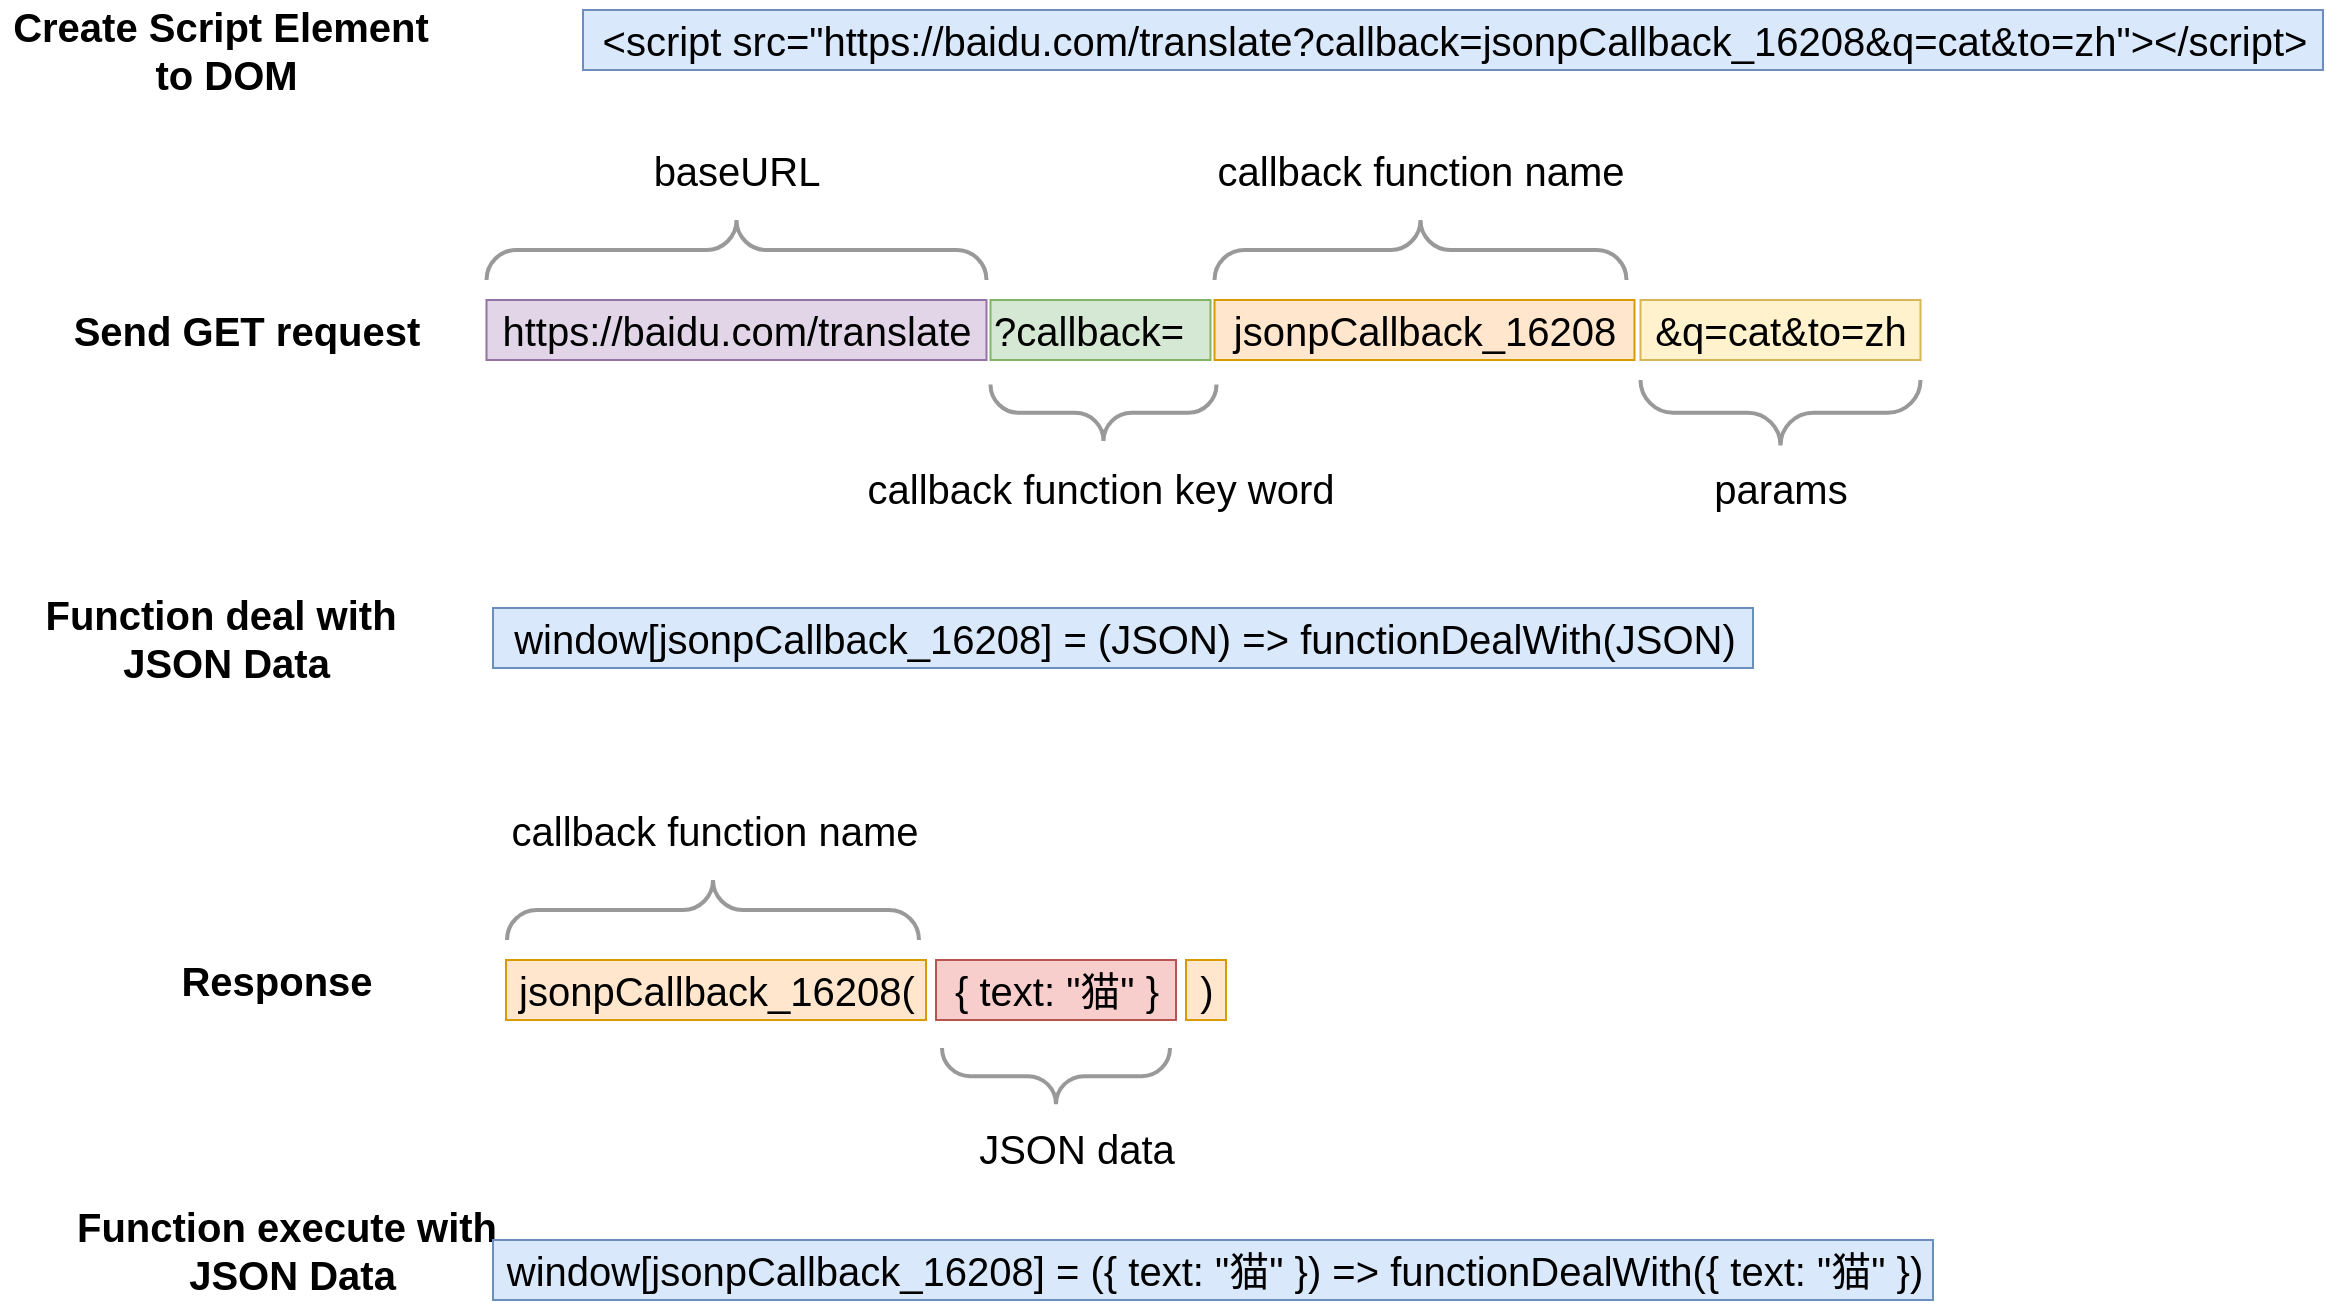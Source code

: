 <mxfile version="14.6.11" type="github">
  <diagram id="ZIaq1ua41LSCKKVV6wSK" name="JSONP">
    <mxGraphModel dx="1653" dy="1090" grid="1" gridSize="10" guides="1" tooltips="1" connect="1" arrows="1" fold="1" page="1" pageScale="1" pageWidth="1169" pageHeight="827" math="0" shadow="0">
      <root>
        <mxCell id="0" />
        <mxCell id="1" parent="0" />
        <mxCell id="hNWiUd4LyEJFCyibCBkk-3" value="https://baidu.com/translate" style="text;html=1;align=center;verticalAlign=middle;resizable=0;points=[];autosize=1;strokeColor=#9673a6;fontSize=20;fillColor=#e1d5e7;" vertex="1" parent="1">
          <mxGeometry x="243.25" y="230" width="250" height="30" as="geometry" />
        </mxCell>
        <mxCell id="hNWiUd4LyEJFCyibCBkk-4" value="?callback=" style="text;html=1;align=left;verticalAlign=middle;resizable=0;points=[];autosize=1;strokeColor=#82b366;fontSize=20;fillColor=#d5e8d4;" vertex="1" parent="1">
          <mxGeometry x="495.25" y="230" width="110" height="30" as="geometry" />
        </mxCell>
        <mxCell id="hNWiUd4LyEJFCyibCBkk-5" value="jsonpCallback_16208" style="text;html=1;align=center;verticalAlign=middle;resizable=0;points=[];autosize=1;strokeColor=#d79b00;fontSize=20;fillColor=#ffe6cc;" vertex="1" parent="1">
          <mxGeometry x="607.25" y="230" width="210" height="30" as="geometry" />
        </mxCell>
        <mxCell id="hNWiUd4LyEJFCyibCBkk-6" value="&amp;amp;q=cat&amp;amp;to=zh" style="text;html=1;align=center;verticalAlign=middle;resizable=0;points=[];autosize=1;strokeColor=#d6b656;fontSize=20;fillColor=#fff2cc;" vertex="1" parent="1">
          <mxGeometry x="820.25" y="230" width="140" height="30" as="geometry" />
        </mxCell>
        <mxCell id="hNWiUd4LyEJFCyibCBkk-7" value="" style="verticalLabelPosition=bottom;shadow=0;dashed=0;align=center;html=1;verticalAlign=top;strokeWidth=2;shape=mxgraph.mockup.markup.curlyBrace;strokeColor=#999999;fontSize=20;" vertex="1" parent="1">
          <mxGeometry x="243.25" y="190" width="250" height="30" as="geometry" />
        </mxCell>
        <mxCell id="hNWiUd4LyEJFCyibCBkk-8" value="baseURL" style="text;html=1;align=center;verticalAlign=middle;resizable=0;points=[];autosize=1;strokeColor=none;fontSize=20;" vertex="1" parent="1">
          <mxGeometry x="318.25" y="150" width="100" height="30" as="geometry" />
        </mxCell>
        <mxCell id="hNWiUd4LyEJFCyibCBkk-9" value="" style="verticalLabelPosition=bottom;shadow=0;dashed=0;align=center;html=1;verticalAlign=top;strokeWidth=2;shape=mxgraph.mockup.markup.curlyBrace;strokeColor=#999999;fontSize=20;rotation=180;" vertex="1" parent="1">
          <mxGeometry x="495.25" y="270" width="113" height="32.8" as="geometry" />
        </mxCell>
        <mxCell id="hNWiUd4LyEJFCyibCBkk-10" value="" style="verticalLabelPosition=bottom;shadow=0;dashed=0;align=center;html=1;verticalAlign=top;strokeWidth=2;shape=mxgraph.mockup.markup.curlyBrace;strokeColor=#999999;fontSize=20;" vertex="1" parent="1">
          <mxGeometry x="607.25" y="190" width="206" height="30" as="geometry" />
        </mxCell>
        <mxCell id="hNWiUd4LyEJFCyibCBkk-11" value="" style="verticalLabelPosition=bottom;shadow=0;dashed=0;align=center;html=1;verticalAlign=top;strokeWidth=2;shape=mxgraph.mockup.markup.curlyBrace;strokeColor=#999999;fontSize=20;rotation=180;" vertex="1" parent="1">
          <mxGeometry x="820.25" y="270" width="140" height="32.8" as="geometry" />
        </mxCell>
        <mxCell id="hNWiUd4LyEJFCyibCBkk-12" value="callback function key word" style="text;html=1;align=center;verticalAlign=middle;resizable=0;points=[];autosize=1;strokeColor=none;fontSize=20;" vertex="1" parent="1">
          <mxGeometry x="425.25" y="309" width="250" height="30" as="geometry" />
        </mxCell>
        <mxCell id="hNWiUd4LyEJFCyibCBkk-13" value="callback function name" style="text;html=1;align=center;verticalAlign=middle;resizable=0;points=[];autosize=1;strokeColor=none;fontSize=20;" vertex="1" parent="1">
          <mxGeometry x="600.25" y="150" width="220" height="30" as="geometry" />
        </mxCell>
        <mxCell id="hNWiUd4LyEJFCyibCBkk-14" value="params" style="text;html=1;align=center;verticalAlign=middle;resizable=0;points=[];autosize=1;strokeColor=none;fontSize=20;" vertex="1" parent="1">
          <mxGeometry x="850.25" y="309" width="80" height="30" as="geometry" />
        </mxCell>
        <mxCell id="hNWiUd4LyEJFCyibCBkk-15" value="Send GET request" style="text;html=1;align=center;verticalAlign=middle;resizable=0;points=[];autosize=1;strokeColor=none;fontSize=20;fontStyle=1;" vertex="1" parent="1">
          <mxGeometry x="28.25" y="230" width="190" height="30" as="geometry" />
        </mxCell>
        <mxCell id="hNWiUd4LyEJFCyibCBkk-16" value="Response" style="text;html=1;align=center;verticalAlign=middle;resizable=0;points=[];autosize=1;strokeColor=none;fontSize=20;fontStyle=1;" vertex="1" parent="1">
          <mxGeometry x="83.25" y="555" width="110" height="30" as="geometry" />
        </mxCell>
        <mxCell id="hNWiUd4LyEJFCyibCBkk-18" value="jsonpCallback_16208(" style="text;html=1;align=center;verticalAlign=middle;resizable=0;points=[];autosize=1;strokeColor=#d79b00;fontSize=20;fillColor=#ffe6cc;" vertex="1" parent="1">
          <mxGeometry x="253" y="560" width="210" height="30" as="geometry" />
        </mxCell>
        <mxCell id="hNWiUd4LyEJFCyibCBkk-19" value=")" style="text;html=1;align=center;verticalAlign=middle;resizable=0;points=[];autosize=1;strokeColor=#d79b00;fontSize=20;fillColor=#ffe6cc;" vertex="1" parent="1">
          <mxGeometry x="593" y="560" width="20" height="30" as="geometry" />
        </mxCell>
        <mxCell id="hNWiUd4LyEJFCyibCBkk-20" value="{ text: &quot;猫&quot; }" style="text;html=1;align=center;verticalAlign=middle;resizable=0;points=[];autosize=1;strokeColor=#b85450;fontSize=20;fillColor=#f8cecc;" vertex="1" parent="1">
          <mxGeometry x="468" y="560" width="120" height="30" as="geometry" />
        </mxCell>
        <mxCell id="hNWiUd4LyEJFCyibCBkk-21" value="" style="verticalLabelPosition=bottom;shadow=0;dashed=0;align=center;html=1;verticalAlign=top;strokeWidth=2;shape=mxgraph.mockup.markup.curlyBrace;strokeColor=#999999;fontSize=20;" vertex="1" parent="1">
          <mxGeometry x="253.5" y="520" width="206" height="30" as="geometry" />
        </mxCell>
        <mxCell id="hNWiUd4LyEJFCyibCBkk-22" value="callback function name" style="text;html=1;align=center;verticalAlign=middle;resizable=0;points=[];autosize=1;strokeColor=none;fontSize=20;" vertex="1" parent="1">
          <mxGeometry x="246.5" y="480" width="220" height="30" as="geometry" />
        </mxCell>
        <mxCell id="hNWiUd4LyEJFCyibCBkk-23" value="" style="verticalLabelPosition=bottom;shadow=0;dashed=0;align=center;html=1;verticalAlign=top;strokeWidth=2;shape=mxgraph.mockup.markup.curlyBrace;strokeColor=#999999;fontSize=20;rotation=180;" vertex="1" parent="1">
          <mxGeometry x="471" y="604" width="114" height="28.15" as="geometry" />
        </mxCell>
        <mxCell id="hNWiUd4LyEJFCyibCBkk-24" value="JSON data" style="text;html=1;align=center;verticalAlign=middle;resizable=0;points=[];autosize=1;strokeColor=none;fontSize=20;" vertex="1" parent="1">
          <mxGeometry x="483.25" y="639" width="110" height="30" as="geometry" />
        </mxCell>
        <mxCell id="hNWiUd4LyEJFCyibCBkk-25" value="Create Script Element&lt;br&gt;&amp;nbsp;to DOM" style="text;html=1;align=center;verticalAlign=middle;resizable=0;points=[];autosize=1;strokeColor=none;fontSize=20;fontStyle=1;" vertex="1" parent="1">
          <mxGeometry y="80" width="220" height="50" as="geometry" />
        </mxCell>
        <mxCell id="hNWiUd4LyEJFCyibCBkk-27" value="&amp;lt;script src=&quot;https://baidu.com/translate?callback=jsonpCallback_16208&amp;amp;q=cat&amp;amp;to=zh&quot;&amp;gt;&amp;lt;/script&amp;gt;" style="text;html=1;align=center;verticalAlign=middle;resizable=0;points=[];autosize=1;strokeColor=#6c8ebf;fontSize=20;fillColor=#dae8fc;" vertex="1" parent="1">
          <mxGeometry x="291.5" y="85" width="870" height="30" as="geometry" />
        </mxCell>
        <mxCell id="hNWiUd4LyEJFCyibCBkk-28" value="Function deal with&lt;br&gt;&amp;nbsp;JSON Data" style="text;html=1;align=center;verticalAlign=middle;resizable=0;points=[];autosize=1;strokeColor=none;fontSize=20;fontStyle=1;" vertex="1" parent="1">
          <mxGeometry x="15" y="374" width="190" height="50" as="geometry" />
        </mxCell>
        <mxCell id="hNWiUd4LyEJFCyibCBkk-29" value="window[jsonpCallback_16208] = (JSON) =&amp;gt; functionDealWith(JSON)" style="text;html=1;align=center;verticalAlign=middle;resizable=0;points=[];autosize=1;strokeColor=#6c8ebf;fontSize=20;fillColor=#dae8fc;" vertex="1" parent="1">
          <mxGeometry x="246.5" y="384" width="630" height="30" as="geometry" />
        </mxCell>
        <mxCell id="hNWiUd4LyEJFCyibCBkk-30" value="Function execute with&lt;br&gt;&amp;nbsp;JSON Data" style="text;html=1;align=center;verticalAlign=middle;resizable=0;points=[];autosize=1;strokeColor=none;fontSize=20;fontStyle=1;" vertex="1" parent="1">
          <mxGeometry x="28.25" y="680" width="230" height="50" as="geometry" />
        </mxCell>
        <mxCell id="hNWiUd4LyEJFCyibCBkk-31" value="window[jsonpCallback_16208] = ({ text: &quot;猫&quot; }) =&amp;gt; functionDealWith({ text: &quot;猫&quot; })" style="text;html=1;align=center;verticalAlign=middle;resizable=0;points=[];autosize=1;strokeColor=#6c8ebf;fontSize=20;fillColor=#dae8fc;" vertex="1" parent="1">
          <mxGeometry x="246.5" y="700" width="720" height="30" as="geometry" />
        </mxCell>
      </root>
    </mxGraphModel>
  </diagram>
</mxfile>
